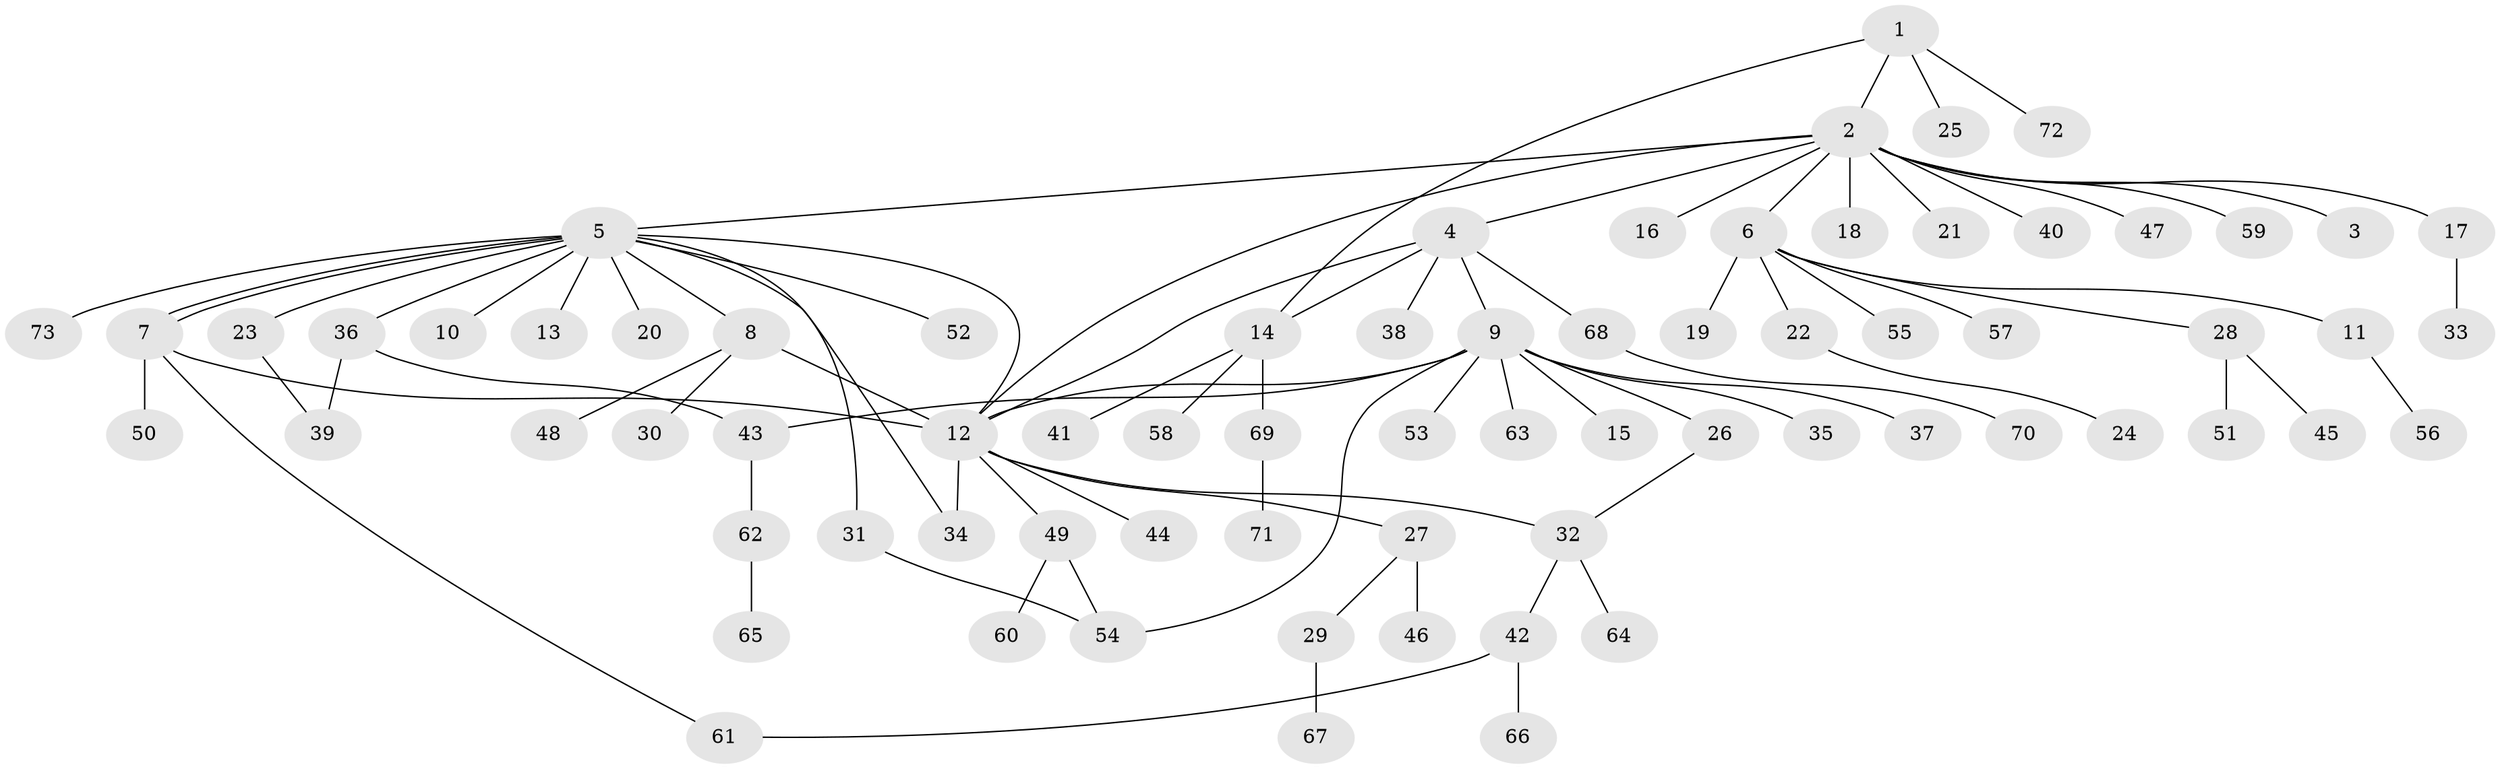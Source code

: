 // Generated by graph-tools (version 1.1) at 2025/35/03/09/25 02:35:46]
// undirected, 73 vertices, 86 edges
graph export_dot {
graph [start="1"]
  node [color=gray90,style=filled];
  1;
  2;
  3;
  4;
  5;
  6;
  7;
  8;
  9;
  10;
  11;
  12;
  13;
  14;
  15;
  16;
  17;
  18;
  19;
  20;
  21;
  22;
  23;
  24;
  25;
  26;
  27;
  28;
  29;
  30;
  31;
  32;
  33;
  34;
  35;
  36;
  37;
  38;
  39;
  40;
  41;
  42;
  43;
  44;
  45;
  46;
  47;
  48;
  49;
  50;
  51;
  52;
  53;
  54;
  55;
  56;
  57;
  58;
  59;
  60;
  61;
  62;
  63;
  64;
  65;
  66;
  67;
  68;
  69;
  70;
  71;
  72;
  73;
  1 -- 2;
  1 -- 14;
  1 -- 25;
  1 -- 72;
  2 -- 3;
  2 -- 4;
  2 -- 5;
  2 -- 6;
  2 -- 12;
  2 -- 16;
  2 -- 17;
  2 -- 18;
  2 -- 21;
  2 -- 40;
  2 -- 47;
  2 -- 59;
  4 -- 9;
  4 -- 12;
  4 -- 14;
  4 -- 38;
  4 -- 68;
  5 -- 7;
  5 -- 7;
  5 -- 8;
  5 -- 10;
  5 -- 12;
  5 -- 13;
  5 -- 20;
  5 -- 23;
  5 -- 31;
  5 -- 34;
  5 -- 36;
  5 -- 52;
  5 -- 73;
  6 -- 11;
  6 -- 19;
  6 -- 22;
  6 -- 28;
  6 -- 55;
  6 -- 57;
  7 -- 12;
  7 -- 50;
  7 -- 61;
  8 -- 12;
  8 -- 30;
  8 -- 48;
  9 -- 12;
  9 -- 15;
  9 -- 26;
  9 -- 35;
  9 -- 37;
  9 -- 43;
  9 -- 53;
  9 -- 54;
  9 -- 63;
  11 -- 56;
  12 -- 27;
  12 -- 32;
  12 -- 34;
  12 -- 44;
  12 -- 49;
  14 -- 41;
  14 -- 58;
  14 -- 69;
  17 -- 33;
  22 -- 24;
  23 -- 39;
  26 -- 32;
  27 -- 29;
  27 -- 46;
  28 -- 45;
  28 -- 51;
  29 -- 67;
  31 -- 54;
  32 -- 42;
  32 -- 64;
  36 -- 39;
  36 -- 43;
  42 -- 61;
  42 -- 66;
  43 -- 62;
  49 -- 54;
  49 -- 60;
  62 -- 65;
  68 -- 70;
  69 -- 71;
}
